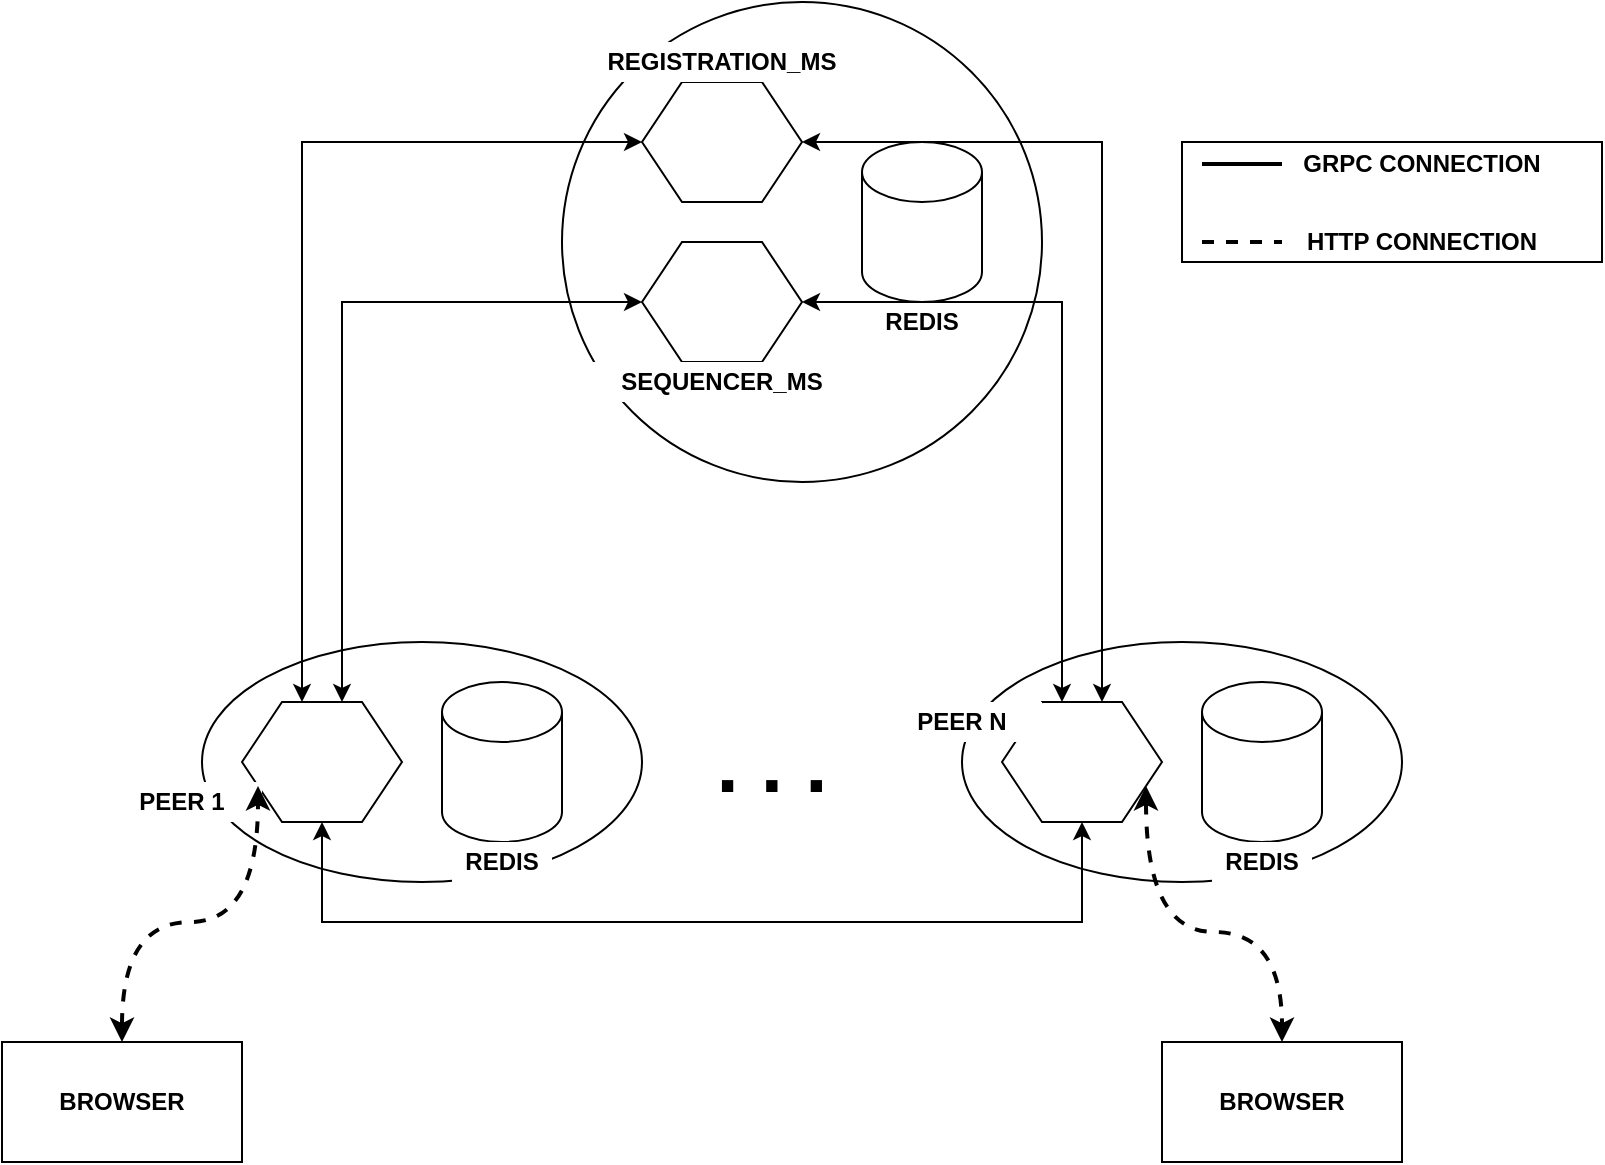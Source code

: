<mxfile version="15.3.7"><diagram id="qMXPVmsV_DNdY1bMV2e0" name="Page-1"><mxGraphModel dx="723" dy="343" grid="1" gridSize="10" guides="1" tooltips="1" connect="1" arrows="1" fold="1" page="1" pageScale="1" pageWidth="850" pageHeight="1100" math="0" shadow="0"><root><mxCell id="0"/><mxCell id="1" parent="0"/><mxCell id="QaRDmHNwIzPV_VjeCMCB-61" value="" style="rounded=0;whiteSpace=wrap;html=1;fontSize=40;fillColor=#FFFFFF;" parent="1" vertex="1"><mxGeometry x="630" y="110" width="210" height="60" as="geometry"/></mxCell><mxCell id="QaRDmHNwIzPV_VjeCMCB-25" value="" style="ellipse;whiteSpace=wrap;html=1;" parent="1" vertex="1"><mxGeometry x="140" y="360" width="220" height="120" as="geometry"/></mxCell><mxCell id="QaRDmHNwIzPV_VjeCMCB-16" value="" style="ellipse;whiteSpace=wrap;html=1;" parent="1" vertex="1"><mxGeometry x="320" y="40" width="240" height="240" as="geometry"/></mxCell><mxCell id="QaRDmHNwIzPV_VjeCMCB-10" value="" style="shape=hexagon;perimeter=hexagonPerimeter2;whiteSpace=wrap;html=1;fixedSize=1;" parent="1" vertex="1"><mxGeometry x="360" y="80" width="80" height="60" as="geometry"/></mxCell><mxCell id="QaRDmHNwIzPV_VjeCMCB-11" value="" style="shape=hexagon;perimeter=hexagonPerimeter2;whiteSpace=wrap;html=1;fixedSize=1;" parent="1" vertex="1"><mxGeometry x="360" y="160" width="80" height="60" as="geometry"/></mxCell><mxCell id="QaRDmHNwIzPV_VjeCMCB-12" value="" style="shape=cylinder3;whiteSpace=wrap;html=1;boundedLbl=1;backgroundOutline=1;size=15;" parent="1" vertex="1"><mxGeometry x="470" y="110" width="60" height="80" as="geometry"/></mxCell><mxCell id="QaRDmHNwIzPV_VjeCMCB-13" value="&lt;div&gt;REGISTRATION_MS&lt;/div&gt;" style="text;html=1;strokeColor=none;align=center;verticalAlign=middle;whiteSpace=wrap;rounded=0;fontStyle=1;fillColor=#ffffff;" parent="1" vertex="1"><mxGeometry x="335" y="60" width="130" height="20" as="geometry"/></mxCell><mxCell id="QaRDmHNwIzPV_VjeCMCB-14" value="SEQUENCER_MS" style="text;html=1;strokeColor=none;align=center;verticalAlign=middle;whiteSpace=wrap;rounded=0;fontStyle=1;fillColor=#ffffff;" parent="1" vertex="1"><mxGeometry x="335" y="220" width="130" height="20" as="geometry"/></mxCell><mxCell id="QaRDmHNwIzPV_VjeCMCB-15" value="REDIS" style="text;html=1;strokeColor=none;align=center;verticalAlign=middle;whiteSpace=wrap;rounded=0;fontStyle=1;fillColor=#ffffff;" parent="1" vertex="1"><mxGeometry x="475" y="190" width="50" height="20" as="geometry"/></mxCell><mxCell id="QaRDmHNwIzPV_VjeCMCB-38" style="edgeStyle=orthogonalEdgeStyle;rounded=0;orthogonalLoop=1;jettySize=auto;html=1;exitX=0.375;exitY=0;exitDx=0;exitDy=0;entryX=0;entryY=0.5;entryDx=0;entryDy=0;startArrow=classic;startFill=1;" parent="1" source="QaRDmHNwIzPV_VjeCMCB-18" target="QaRDmHNwIzPV_VjeCMCB-10" edge="1"><mxGeometry relative="1" as="geometry"/></mxCell><mxCell id="QaRDmHNwIzPV_VjeCMCB-39" style="edgeStyle=orthogonalEdgeStyle;rounded=0;orthogonalLoop=1;jettySize=auto;html=1;exitX=0.625;exitY=0;exitDx=0;exitDy=0;entryX=0;entryY=0.5;entryDx=0;entryDy=0;startArrow=classic;startFill=1;" parent="1" source="QaRDmHNwIzPV_VjeCMCB-18" target="QaRDmHNwIzPV_VjeCMCB-11" edge="1"><mxGeometry relative="1" as="geometry"/></mxCell><mxCell id="QaRDmHNwIzPV_VjeCMCB-18" value="" style="shape=hexagon;perimeter=hexagonPerimeter2;whiteSpace=wrap;html=1;fixedSize=1;" parent="1" vertex="1"><mxGeometry x="160" y="390" width="80" height="60" as="geometry"/></mxCell><mxCell id="QaRDmHNwIzPV_VjeCMCB-20" value="" style="shape=cylinder3;whiteSpace=wrap;html=1;boundedLbl=1;backgroundOutline=1;size=15;" parent="1" vertex="1"><mxGeometry x="260" y="380" width="60" height="80" as="geometry"/></mxCell><mxCell id="QaRDmHNwIzPV_VjeCMCB-27" value="PEER 1" style="text;html=1;strokeColor=none;align=center;verticalAlign=middle;whiteSpace=wrap;rounded=0;fontStyle=1;fillColor=#FFFFFF;" parent="1" vertex="1"><mxGeometry x="90" y="430" width="80" height="20" as="geometry"/></mxCell><mxCell id="QaRDmHNwIzPV_VjeCMCB-28" value="REDIS" style="text;html=1;strokeColor=none;fillColor=default;align=center;verticalAlign=middle;whiteSpace=wrap;rounded=0;fontStyle=1" parent="1" vertex="1"><mxGeometry x="265" y="460" width="50" height="20" as="geometry"/></mxCell><mxCell id="QaRDmHNwIzPV_VjeCMCB-40" value="" style="ellipse;whiteSpace=wrap;html=1;" parent="1" vertex="1"><mxGeometry x="520" y="360" width="220" height="120" as="geometry"/></mxCell><mxCell id="QaRDmHNwIzPV_VjeCMCB-45" style="edgeStyle=orthogonalEdgeStyle;rounded=0;orthogonalLoop=1;jettySize=auto;html=1;exitX=0.375;exitY=0;exitDx=0;exitDy=0;entryX=1;entryY=0.5;entryDx=0;entryDy=0;startArrow=classic;startFill=1;" parent="1" source="QaRDmHNwIzPV_VjeCMCB-41" target="QaRDmHNwIzPV_VjeCMCB-11" edge="1"><mxGeometry relative="1" as="geometry"/></mxCell><mxCell id="QaRDmHNwIzPV_VjeCMCB-46" style="edgeStyle=orthogonalEdgeStyle;rounded=0;orthogonalLoop=1;jettySize=auto;html=1;exitX=0.625;exitY=0;exitDx=0;exitDy=0;entryX=1;entryY=0.5;entryDx=0;entryDy=0;startArrow=classic;startFill=1;" parent="1" source="QaRDmHNwIzPV_VjeCMCB-41" target="QaRDmHNwIzPV_VjeCMCB-10" edge="1"><mxGeometry relative="1" as="geometry"/></mxCell><mxCell id="QaRDmHNwIzPV_VjeCMCB-48" style="edgeStyle=orthogonalEdgeStyle;rounded=0;orthogonalLoop=1;jettySize=auto;html=1;exitX=0.5;exitY=1;exitDx=0;exitDy=0;entryX=0.5;entryY=1;entryDx=0;entryDy=0;startArrow=classic;startFill=1;" parent="1" source="QaRDmHNwIzPV_VjeCMCB-41" target="QaRDmHNwIzPV_VjeCMCB-18" edge="1"><mxGeometry relative="1" as="geometry"><Array as="points"><mxPoint x="580" y="500"/><mxPoint x="200" y="500"/></Array></mxGeometry></mxCell><mxCell id="QaRDmHNwIzPV_VjeCMCB-53" style="edgeStyle=orthogonalEdgeStyle;curved=1;orthogonalLoop=1;jettySize=auto;html=1;exitX=1;exitY=0.75;exitDx=0;exitDy=0;startArrow=classic;startFill=1;dashed=1;strokeWidth=2;" parent="1" source="QaRDmHNwIzPV_VjeCMCB-41" target="QaRDmHNwIzPV_VjeCMCB-52" edge="1"><mxGeometry relative="1" as="geometry"/></mxCell><mxCell id="QaRDmHNwIzPV_VjeCMCB-41" value="" style="shape=hexagon;perimeter=hexagonPerimeter2;whiteSpace=wrap;html=1;fixedSize=1;" parent="1" vertex="1"><mxGeometry x="540" y="390" width="80" height="60" as="geometry"/></mxCell><mxCell id="QaRDmHNwIzPV_VjeCMCB-42" value="" style="shape=cylinder3;whiteSpace=wrap;html=1;boundedLbl=1;backgroundOutline=1;size=15;" parent="1" vertex="1"><mxGeometry x="640" y="380" width="60" height="80" as="geometry"/></mxCell><mxCell id="QaRDmHNwIzPV_VjeCMCB-43" value="PEER N" style="text;html=1;strokeColor=none;align=center;verticalAlign=middle;whiteSpace=wrap;rounded=0;fontStyle=1;fillColor=#ffffff;" parent="1" vertex="1"><mxGeometry x="480" y="390" width="80" height="20" as="geometry"/></mxCell><mxCell id="QaRDmHNwIzPV_VjeCMCB-44" value="REDIS" style="text;html=1;strokeColor=none;align=center;verticalAlign=middle;whiteSpace=wrap;rounded=0;fontStyle=1;fillColor=#ffffff;" parent="1" vertex="1"><mxGeometry x="645" y="460" width="50" height="20" as="geometry"/></mxCell><mxCell id="QaRDmHNwIzPV_VjeCMCB-50" style="edgeStyle=orthogonalEdgeStyle;orthogonalLoop=1;jettySize=auto;html=1;exitX=0.5;exitY=0;exitDx=0;exitDy=0;entryX=0;entryY=0.75;entryDx=0;entryDy=0;startArrow=classic;startFill=1;curved=1;dashed=1;strokeWidth=2;" parent="1" source="QaRDmHNwIzPV_VjeCMCB-49" target="QaRDmHNwIzPV_VjeCMCB-18" edge="1"><mxGeometry relative="1" as="geometry"><Array as="points"><mxPoint x="100" y="500"/><mxPoint x="168" y="500"/></Array></mxGeometry></mxCell><mxCell id="QaRDmHNwIzPV_VjeCMCB-49" value="BROWSER" style="rounded=0;whiteSpace=wrap;html=1;fillColor=#FFFFFF;fontStyle=1" parent="1" vertex="1"><mxGeometry x="40" y="560" width="120" height="60" as="geometry"/></mxCell><mxCell id="QaRDmHNwIzPV_VjeCMCB-52" value="BROWSER" style="rounded=0;whiteSpace=wrap;html=1;fillColor=#FFFFFF;fontStyle=1" parent="1" vertex="1"><mxGeometry x="620" y="560" width="120" height="60" as="geometry"/></mxCell><mxCell id="QaRDmHNwIzPV_VjeCMCB-54" value=". . ." style="text;html=1;strokeColor=none;fillColor=none;align=center;verticalAlign=middle;whiteSpace=wrap;rounded=0;fontStyle=1;fontSize=40;" parent="1" vertex="1"><mxGeometry x="395" y="410" width="60" height="20" as="geometry"/></mxCell><mxCell id="QaRDmHNwIzPV_VjeCMCB-56" value="" style="endArrow=none;html=1;dashed=1;fontSize=40;strokeWidth=2;" parent="1" edge="1"><mxGeometry width="50" height="50" relative="1" as="geometry"><mxPoint x="640" y="160" as="sourcePoint"/><mxPoint x="680" y="160" as="targetPoint"/></mxGeometry></mxCell><mxCell id="QaRDmHNwIzPV_VjeCMCB-58" value="" style="endArrow=none;html=1;fontSize=40;strokeWidth=2;" parent="1" edge="1"><mxGeometry width="50" height="50" relative="1" as="geometry"><mxPoint x="640" y="121" as="sourcePoint"/><mxPoint x="680" y="121" as="targetPoint"/></mxGeometry></mxCell><mxCell id="QaRDmHNwIzPV_VjeCMCB-59" value="GRPC CONNECTION" style="text;html=1;strokeColor=none;fillColor=none;align=center;verticalAlign=middle;whiteSpace=wrap;rounded=0;fontStyle=1" parent="1" vertex="1"><mxGeometry x="680" y="111" width="140" height="20" as="geometry"/></mxCell><mxCell id="QaRDmHNwIzPV_VjeCMCB-60" value="HTTP CONNECTION" style="text;html=1;strokeColor=none;fillColor=none;align=center;verticalAlign=middle;whiteSpace=wrap;rounded=0;fontStyle=1" parent="1" vertex="1"><mxGeometry x="680" y="150" width="140" height="20" as="geometry"/></mxCell></root></mxGraphModel></diagram></mxfile>